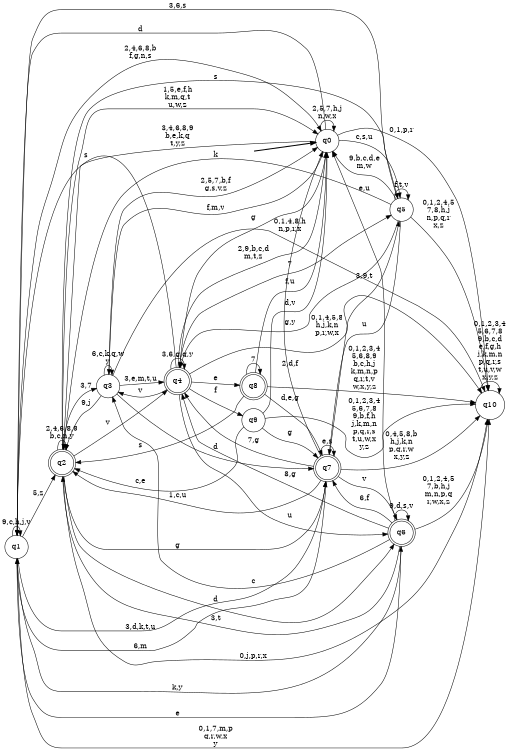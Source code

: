 digraph BlueStar {
__start0 [style = invis, shape = none, label = "", width = 0, height = 0];

rankdir=LR;
size="8,5";

s0 [style="filled", color="black", fillcolor="white" shape="circle", label="q0"];
s1 [style="filled", color="black", fillcolor="white" shape="circle", label="q1"];
s2 [style="rounded,filled", color="black", fillcolor="white" shape="doublecircle", label="q2"];
s3 [style="filled", color="black", fillcolor="white" shape="circle", label="q3"];
s4 [style="rounded,filled", color="black", fillcolor="white" shape="doublecircle", label="q4"];
s5 [style="filled", color="black", fillcolor="white" shape="circle", label="q5"];
s6 [style="rounded,filled", color="black", fillcolor="white" shape="doublecircle", label="q6"];
s7 [style="rounded,filled", color="black", fillcolor="white" shape="doublecircle", label="q7"];
s8 [style="rounded,filled", color="black", fillcolor="white" shape="doublecircle", label="q8"];
s9 [style="filled", color="black", fillcolor="white" shape="circle", label="q9"];
s10 [style="filled", color="black", fillcolor="white" shape="circle", label="q10"];
subgraph cluster_main { 
	graph [pad=".75", ranksep="0.15", nodesep="0.15"];
	 style=invis; 
	__start0 -> s0 [penwidth=2];
}
s0 -> s0 [label="2,5,7,h,j\nn,w,x"];
s0 -> s1 [label="d"];
s0 -> s2 [label="3,4,6,8,9\nb,e,k,q\nt,y,z"];
s0 -> s3 [label="f,m,v"];
s0 -> s4 [label="g"];
s0 -> s5 [label="c,s,u"];
s0 -> s10 [label="0,1,p,r"];
s1 -> s0 [label="2,4,6,8,b\nf,g,n,s"];
s1 -> s1 [label="9,c,h,j,v"];
s1 -> s2 [label="5,z"];
s1 -> s6 [label="e"];
s1 -> s7 [label="3,d,k,t,u"];
s1 -> s10 [label="0,1,7,m,p\nq,r,w,x\ny"];
s2 -> s0 [label="1,5,e,f,h\nk,m,q,t\nu,w,z"];
s2 -> s2 [label="2,4,6,8,9\nb,c,n,y"];
s2 -> s3 [label="3,7"];
s2 -> s4 [label="v"];
s2 -> s5 [label="s"];
s2 -> s6 [label="d"];
s2 -> s7 [label="g"];
s2 -> s10 [label="0,j,p,r,x"];
s3 -> s0 [label="2,5,7,b,f\ng,s,v,z"];
s3 -> s2 [label="9,j"];
s3 -> s3 [label="6,c,k,q,w\ny"];
s3 -> s4 [label="3,e,m,t,u"];
s3 -> s7 [label="d"];
s3 -> s10 [label="0,1,4,8,h\nn,p,r,x"];
s4 -> s0 [label="2,9,b,c,d\nm,t,z"];
s4 -> s1 [label="s"];
s4 -> s3 [label="v"];
s4 -> s4 [label="3,6,g,q,y"];
s4 -> s5 [label="7"];
s4 -> s6 [label="u"];
s4 -> s8 [label="e"];
s4 -> s9 [label="f"];
s4 -> s10 [label="0,1,4,5,8\nh,j,k,n\np,r,w,x"];
s5 -> s0 [label="9,b,c,d,e\nm,w"];
s5 -> s1 [label="3,6,s"];
s5 -> s2 [label="k"];
s5 -> s4 [label="g,y"];
s5 -> s5 [label="f,t,v"];
s5 -> s7 [label="u"];
s5 -> s10 [label="0,1,2,4,5\n7,8,h,j\nn,p,q,r\nx,z"];
s6 -> s0 [label="e,u"];
s6 -> s1 [label="k,y"];
s6 -> s2 [label="3,t"];
s6 -> s3 [label="c"];
s6 -> s4 [label="8,g"];
s6 -> s6 [label="9,d,s,v"];
s6 -> s7 [label="6,f"];
s6 -> s10 [label="0,1,2,4,5\n7,b,h,j\nm,n,p,q\nr,w,x,z"];
s7 -> s0 [label="2,d,f"];
s7 -> s1 [label="6,m"];
s7 -> s2 [label="1,c,u"];
s7 -> s4 [label="7,g"];
s7 -> s5 [label="3,9,t"];
s7 -> s6 [label="v"];
s7 -> s7 [label="e,s"];
s7 -> s10 [label="0,4,5,8,b\nh,j,k,n\np,q,r,w\nx,y,z"];
s8 -> s0 [label="f,u"];
s8 -> s2 [label="s"];
s8 -> s7 [label="d,e,g"];
s8 -> s8 [label="7"];
s8 -> s10 [label="0,1,2,3,4\n5,6,8,9\nb,c,h,j\nk,m,n,p\nq,r,t,v\nw,x,y,z"];
s9 -> s0 [label="d,v"];
s9 -> s2 [label="c,e"];
s9 -> s7 [label="g"];
s9 -> s10 [label="0,1,2,3,4\n5,6,7,8\n9,b,f,h\nj,k,m,n\np,q,r,s\nt,u,w,x\ny,z"];
s10 -> s10 [label="0,1,2,3,4\n5,6,7,8\n9,b,c,d\ne,f,g,h\nj,k,m,n\np,q,r,s\nt,u,v,w\nx,y,z"];

}